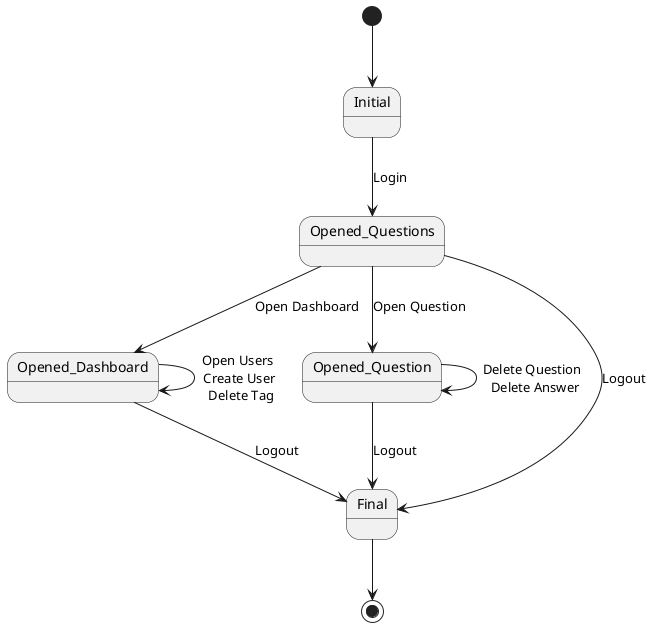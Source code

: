@startuml


[*] --> Initial

Initial --> Opened_Questions: Login

Opened_Questions --> Opened_Dashboard : Open Dashboard
Opened_Questions --> Opened_Question : Open Question
Opened_Question --> Opened_Question : Delete Question \n Delete Answer
Opened_Questions --> Final : Logout
Opened_Question --> Final : Logout

Opened_Dashboard --> Opened_Dashboard : Open Users \n Create User \n Delete Tag
Opened_Dashboard --> Final : Logout

Final --> [*]

@enduml